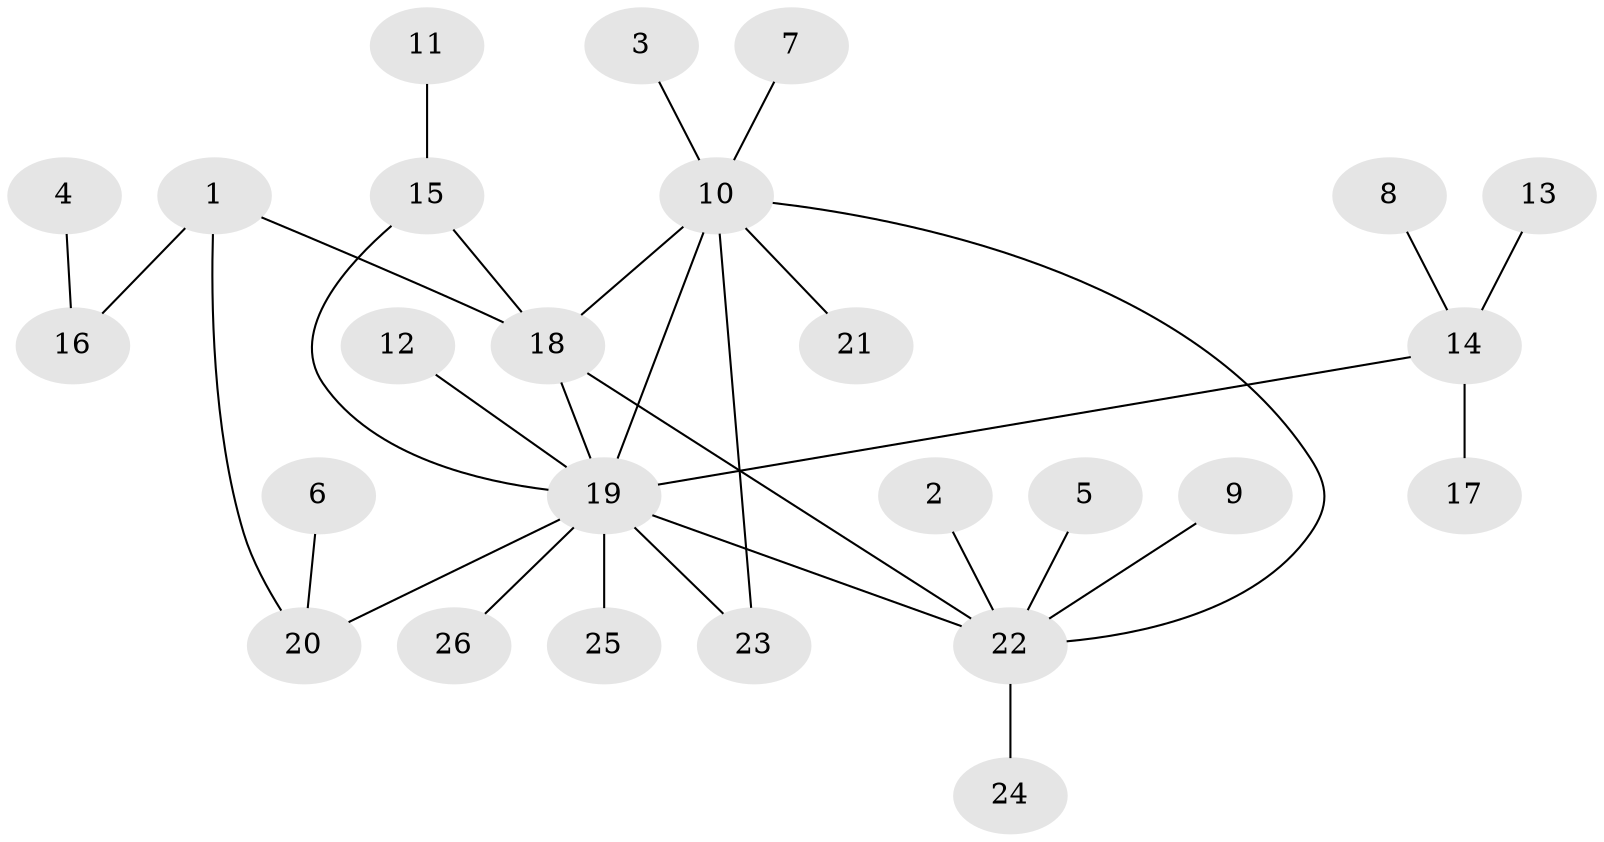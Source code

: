 // original degree distribution, {4: 0.038461538461538464, 5: 0.07692307692307693, 7: 0.019230769230769232, 3: 0.038461538461538464, 11: 0.019230769230769232, 10: 0.019230769230769232, 6: 0.038461538461538464, 1: 0.6153846153846154, 2: 0.1346153846153846}
// Generated by graph-tools (version 1.1) at 2025/26/03/09/25 03:26:46]
// undirected, 26 vertices, 31 edges
graph export_dot {
graph [start="1"]
  node [color=gray90,style=filled];
  1;
  2;
  3;
  4;
  5;
  6;
  7;
  8;
  9;
  10;
  11;
  12;
  13;
  14;
  15;
  16;
  17;
  18;
  19;
  20;
  21;
  22;
  23;
  24;
  25;
  26;
  1 -- 16 [weight=1.0];
  1 -- 18 [weight=1.0];
  1 -- 20 [weight=1.0];
  2 -- 22 [weight=1.0];
  3 -- 10 [weight=1.0];
  4 -- 16 [weight=1.0];
  5 -- 22 [weight=1.0];
  6 -- 20 [weight=1.0];
  7 -- 10 [weight=1.0];
  8 -- 14 [weight=1.0];
  9 -- 22 [weight=1.0];
  10 -- 18 [weight=1.0];
  10 -- 19 [weight=2.0];
  10 -- 21 [weight=1.0];
  10 -- 22 [weight=1.0];
  10 -- 23 [weight=1.0];
  11 -- 15 [weight=1.0];
  12 -- 19 [weight=1.0];
  13 -- 14 [weight=1.0];
  14 -- 17 [weight=1.0];
  14 -- 19 [weight=1.0];
  15 -- 18 [weight=1.0];
  15 -- 19 [weight=1.0];
  18 -- 19 [weight=1.0];
  18 -- 22 [weight=1.0];
  19 -- 20 [weight=1.0];
  19 -- 22 [weight=1.0];
  19 -- 23 [weight=1.0];
  19 -- 25 [weight=2.0];
  19 -- 26 [weight=1.0];
  22 -- 24 [weight=1.0];
}
